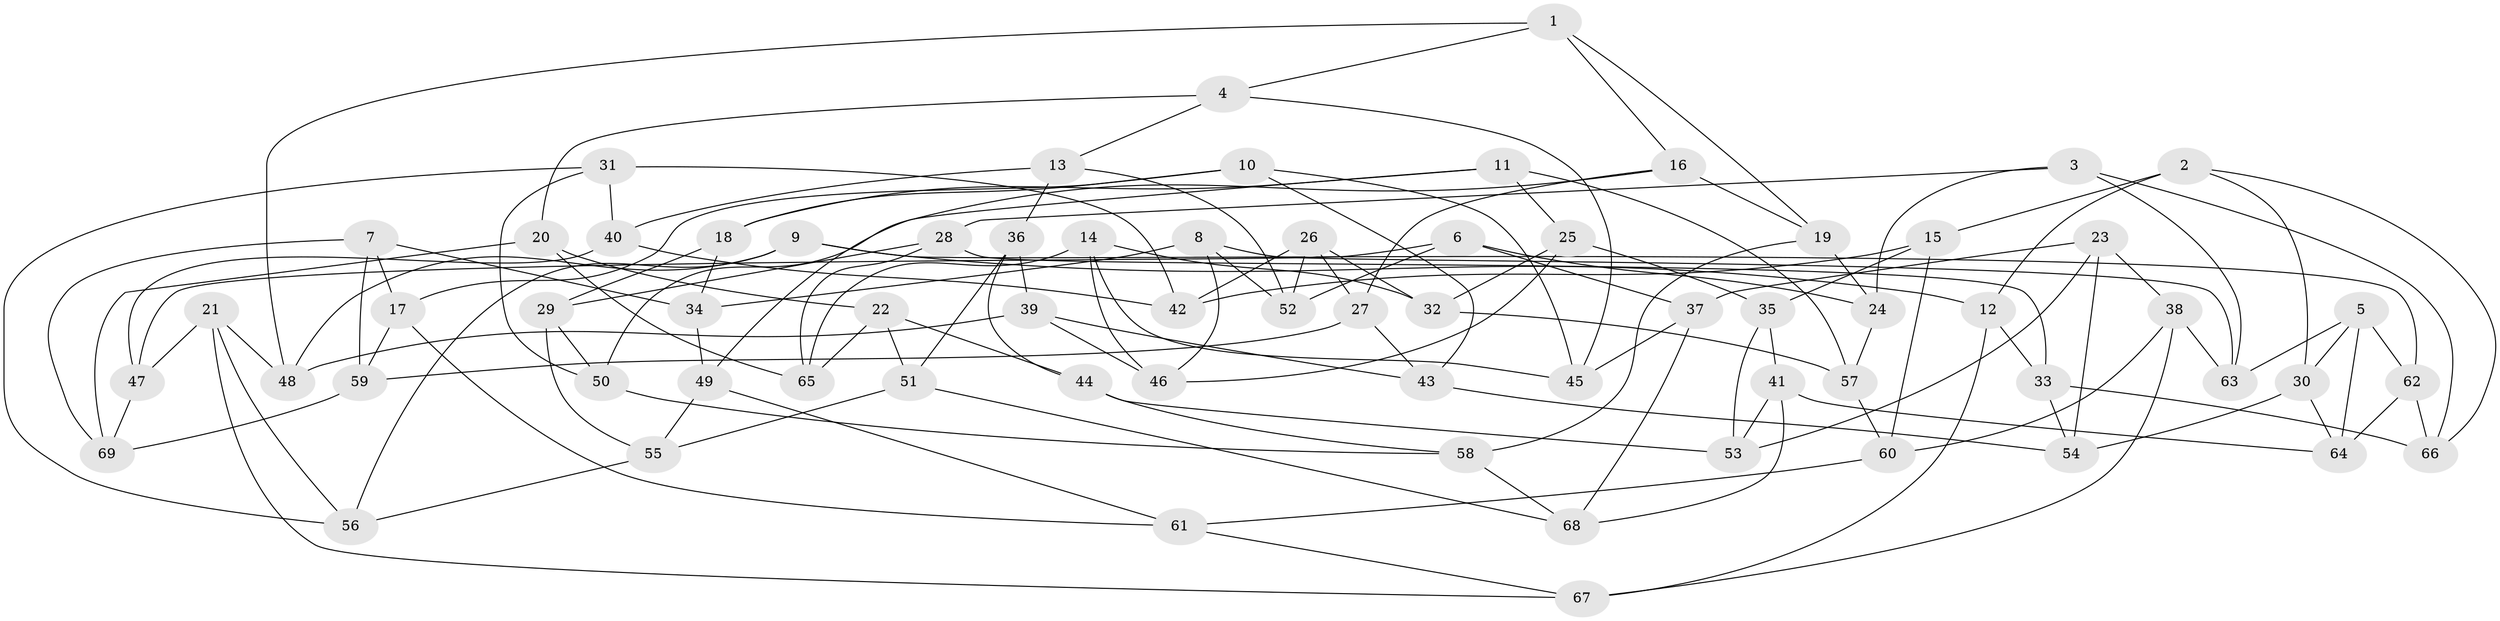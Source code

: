 // Generated by graph-tools (version 1.1) at 2025/38/03/09/25 02:38:04]
// undirected, 69 vertices, 138 edges
graph export_dot {
graph [start="1"]
  node [color=gray90,style=filled];
  1;
  2;
  3;
  4;
  5;
  6;
  7;
  8;
  9;
  10;
  11;
  12;
  13;
  14;
  15;
  16;
  17;
  18;
  19;
  20;
  21;
  22;
  23;
  24;
  25;
  26;
  27;
  28;
  29;
  30;
  31;
  32;
  33;
  34;
  35;
  36;
  37;
  38;
  39;
  40;
  41;
  42;
  43;
  44;
  45;
  46;
  47;
  48;
  49;
  50;
  51;
  52;
  53;
  54;
  55;
  56;
  57;
  58;
  59;
  60;
  61;
  62;
  63;
  64;
  65;
  66;
  67;
  68;
  69;
  1 -- 16;
  1 -- 4;
  1 -- 48;
  1 -- 19;
  2 -- 66;
  2 -- 15;
  2 -- 12;
  2 -- 30;
  3 -- 63;
  3 -- 66;
  3 -- 24;
  3 -- 28;
  4 -- 20;
  4 -- 13;
  4 -- 45;
  5 -- 62;
  5 -- 63;
  5 -- 64;
  5 -- 30;
  6 -- 37;
  6 -- 52;
  6 -- 24;
  6 -- 47;
  7 -- 17;
  7 -- 69;
  7 -- 59;
  7 -- 34;
  8 -- 46;
  8 -- 34;
  8 -- 63;
  8 -- 52;
  9 -- 48;
  9 -- 62;
  9 -- 56;
  9 -- 12;
  10 -- 43;
  10 -- 45;
  10 -- 17;
  10 -- 18;
  11 -- 49;
  11 -- 57;
  11 -- 25;
  11 -- 18;
  12 -- 67;
  12 -- 33;
  13 -- 40;
  13 -- 36;
  13 -- 52;
  14 -- 46;
  14 -- 32;
  14 -- 45;
  14 -- 65;
  15 -- 42;
  15 -- 35;
  15 -- 60;
  16 -- 19;
  16 -- 27;
  16 -- 50;
  17 -- 59;
  17 -- 61;
  18 -- 29;
  18 -- 34;
  19 -- 24;
  19 -- 58;
  20 -- 69;
  20 -- 65;
  20 -- 22;
  21 -- 48;
  21 -- 67;
  21 -- 47;
  21 -- 56;
  22 -- 51;
  22 -- 65;
  22 -- 44;
  23 -- 38;
  23 -- 53;
  23 -- 54;
  23 -- 37;
  24 -- 57;
  25 -- 35;
  25 -- 46;
  25 -- 32;
  26 -- 27;
  26 -- 32;
  26 -- 42;
  26 -- 52;
  27 -- 43;
  27 -- 59;
  28 -- 65;
  28 -- 33;
  28 -- 29;
  29 -- 50;
  29 -- 55;
  30 -- 64;
  30 -- 54;
  31 -- 42;
  31 -- 40;
  31 -- 56;
  31 -- 50;
  32 -- 57;
  33 -- 66;
  33 -- 54;
  34 -- 49;
  35 -- 53;
  35 -- 41;
  36 -- 44;
  36 -- 51;
  36 -- 39;
  37 -- 45;
  37 -- 68;
  38 -- 63;
  38 -- 67;
  38 -- 60;
  39 -- 48;
  39 -- 43;
  39 -- 46;
  40 -- 47;
  40 -- 42;
  41 -- 64;
  41 -- 53;
  41 -- 68;
  43 -- 54;
  44 -- 58;
  44 -- 53;
  47 -- 69;
  49 -- 55;
  49 -- 61;
  50 -- 58;
  51 -- 55;
  51 -- 68;
  55 -- 56;
  57 -- 60;
  58 -- 68;
  59 -- 69;
  60 -- 61;
  61 -- 67;
  62 -- 64;
  62 -- 66;
}
